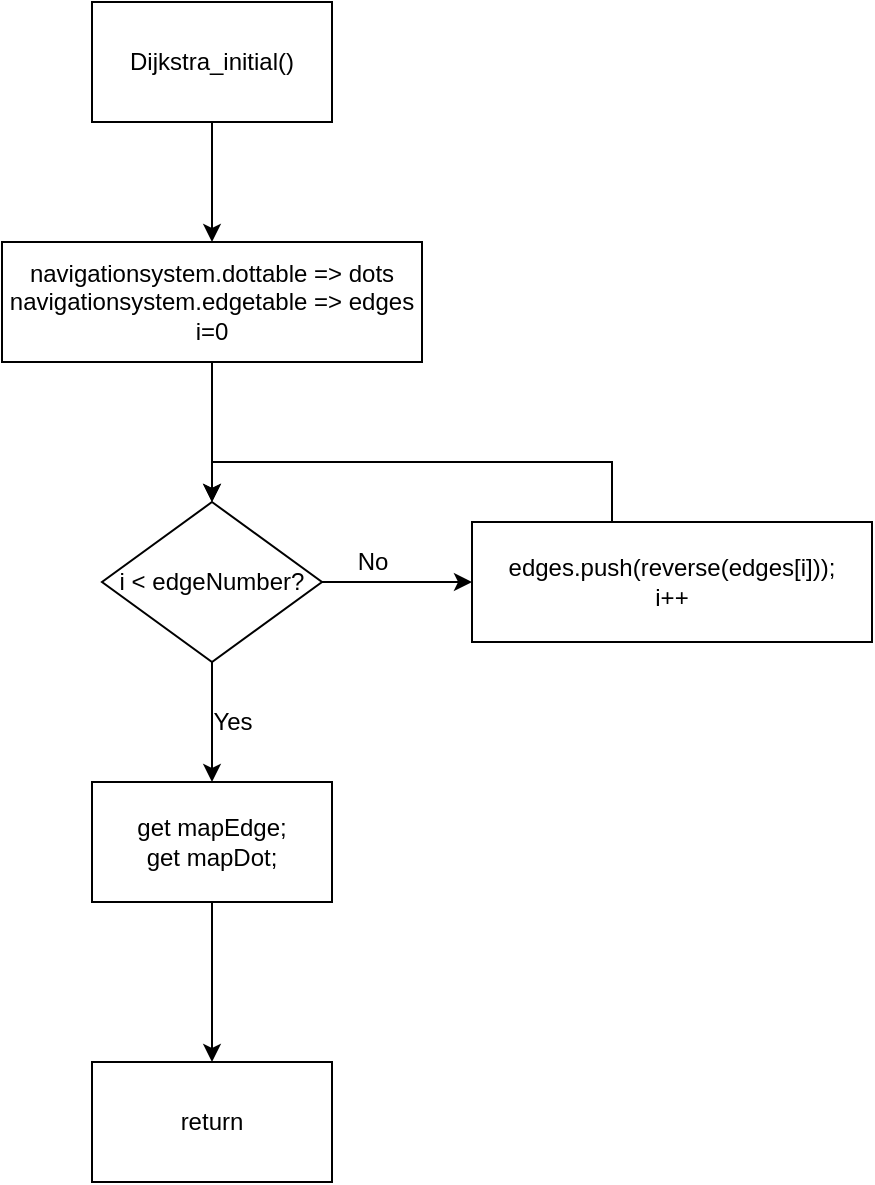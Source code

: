 <mxfile version="13.7.9" type="device"><diagram id="prtHgNgQTEPvFCAcTncT" name="Page-1"><mxGraphModel dx="1086" dy="846" grid="1" gridSize="10" guides="1" tooltips="1" connect="1" arrows="1" fold="1" page="1" pageScale="1" pageWidth="827" pageHeight="1169" math="0" shadow="0"><root><mxCell id="0"/><mxCell id="1" parent="0"/><mxCell id="F2-CVQV-uXk9vqQBVBZv-3" value="" style="edgeStyle=orthogonalEdgeStyle;rounded=0;orthogonalLoop=1;jettySize=auto;html=1;" edge="1" parent="1" source="F2-CVQV-uXk9vqQBVBZv-1" target="F2-CVQV-uXk9vqQBVBZv-2"><mxGeometry relative="1" as="geometry"/></mxCell><mxCell id="F2-CVQV-uXk9vqQBVBZv-1" value="Dijkstra_initial()" style="rounded=0;whiteSpace=wrap;html=1;" vertex="1" parent="1"><mxGeometry x="130" y="80" width="120" height="60" as="geometry"/></mxCell><mxCell id="F2-CVQV-uXk9vqQBVBZv-5" value="" style="edgeStyle=orthogonalEdgeStyle;rounded=0;orthogonalLoop=1;jettySize=auto;html=1;" edge="1" parent="1" source="F2-CVQV-uXk9vqQBVBZv-2" target="F2-CVQV-uXk9vqQBVBZv-4"><mxGeometry relative="1" as="geometry"/></mxCell><mxCell id="F2-CVQV-uXk9vqQBVBZv-2" value="navigationsystem.dottable =&amp;gt; dots&lt;br&gt;navigationsystem.edgetable =&amp;gt; edges&lt;br&gt;i=0" style="rounded=0;whiteSpace=wrap;html=1;" vertex="1" parent="1"><mxGeometry x="85" y="200" width="210" height="60" as="geometry"/></mxCell><mxCell id="F2-CVQV-uXk9vqQBVBZv-7" value="" style="edgeStyle=orthogonalEdgeStyle;rounded=0;orthogonalLoop=1;jettySize=auto;html=1;" edge="1" parent="1" source="F2-CVQV-uXk9vqQBVBZv-4" target="F2-CVQV-uXk9vqQBVBZv-6"><mxGeometry relative="1" as="geometry"/></mxCell><mxCell id="F2-CVQV-uXk9vqQBVBZv-14" value="" style="edgeStyle=orthogonalEdgeStyle;rounded=0;orthogonalLoop=1;jettySize=auto;html=1;" edge="1" parent="1" source="F2-CVQV-uXk9vqQBVBZv-4" target="F2-CVQV-uXk9vqQBVBZv-9"><mxGeometry relative="1" as="geometry"/></mxCell><mxCell id="F2-CVQV-uXk9vqQBVBZv-4" value="i &amp;lt; edgeNumber?" style="rhombus;whiteSpace=wrap;html=1;rounded=0;" vertex="1" parent="1"><mxGeometry x="135" y="330" width="110" height="80" as="geometry"/></mxCell><mxCell id="F2-CVQV-uXk9vqQBVBZv-15" style="edgeStyle=orthogonalEdgeStyle;rounded=0;orthogonalLoop=1;jettySize=auto;html=1;entryX=0.5;entryY=0;entryDx=0;entryDy=0;" edge="1" parent="1" source="F2-CVQV-uXk9vqQBVBZv-6" target="F2-CVQV-uXk9vqQBVBZv-4"><mxGeometry relative="1" as="geometry"><Array as="points"><mxPoint x="390" y="310"/><mxPoint x="190" y="310"/></Array></mxGeometry></mxCell><mxCell id="F2-CVQV-uXk9vqQBVBZv-6" value="edges.push(reverse(edges[i]));&lt;br&gt;i++" style="whiteSpace=wrap;html=1;rounded=0;" vertex="1" parent="1"><mxGeometry x="320" y="340" width="200" height="60" as="geometry"/></mxCell><mxCell id="F2-CVQV-uXk9vqQBVBZv-12" value="" style="edgeStyle=orthogonalEdgeStyle;rounded=0;orthogonalLoop=1;jettySize=auto;html=1;" edge="1" parent="1" source="F2-CVQV-uXk9vqQBVBZv-9" target="F2-CVQV-uXk9vqQBVBZv-11"><mxGeometry relative="1" as="geometry"/></mxCell><mxCell id="F2-CVQV-uXk9vqQBVBZv-9" value="get mapEdge;&lt;br&gt;get mapDot;" style="whiteSpace=wrap;html=1;rounded=0;" vertex="1" parent="1"><mxGeometry x="130" y="470" width="120" height="60" as="geometry"/></mxCell><mxCell id="F2-CVQV-uXk9vqQBVBZv-11" value="return" style="whiteSpace=wrap;html=1;rounded=0;" vertex="1" parent="1"><mxGeometry x="130" y="610" width="120" height="60" as="geometry"/></mxCell><mxCell id="F2-CVQV-uXk9vqQBVBZv-13" value="No" style="text;html=1;align=center;verticalAlign=middle;resizable=0;points=[];autosize=1;" vertex="1" parent="1"><mxGeometry x="255" y="350" width="30" height="20" as="geometry"/></mxCell><mxCell id="F2-CVQV-uXk9vqQBVBZv-16" value="Yes" style="text;html=1;align=center;verticalAlign=middle;resizable=0;points=[];autosize=1;" vertex="1" parent="1"><mxGeometry x="180" y="430" width="40" height="20" as="geometry"/></mxCell></root></mxGraphModel></diagram></mxfile>